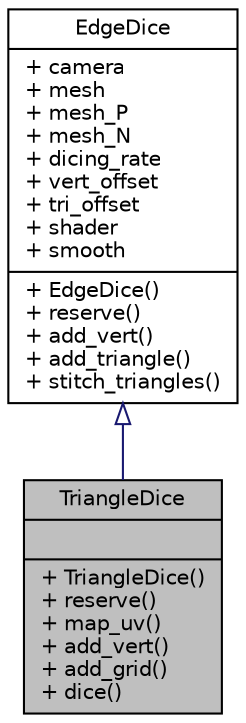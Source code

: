 digraph G
{
  edge [fontname="Helvetica",fontsize="10",labelfontname="Helvetica",labelfontsize="10"];
  node [fontname="Helvetica",fontsize="10",shape=record];
  Node1 [label="{TriangleDice\n||+ TriangleDice()\l+ reserve()\l+ map_uv()\l+ add_vert()\l+ add_grid()\l+ dice()\l}",height=0.2,width=0.4,color="black", fillcolor="grey75", style="filled" fontcolor="black"];
  Node2 -> Node1 [dir=back,color="midnightblue",fontsize="10",style="solid",arrowtail="empty",fontname="Helvetica"];
  Node2 [label="{EdgeDice\n|+ camera\l+ mesh\l+ mesh_P\l+ mesh_N\l+ dicing_rate\l+ vert_offset\l+ tri_offset\l+ shader\l+ smooth\l|+ EdgeDice()\l+ reserve()\l+ add_vert()\l+ add_triangle()\l+ stitch_triangles()\l}",height=0.2,width=0.4,color="black", fillcolor="white", style="filled",URL="$d9/d5e/classEdgeDice.html"];
}
